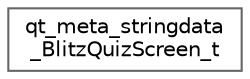 digraph "Graphical Class Hierarchy"
{
 // LATEX_PDF_SIZE
  bgcolor="transparent";
  edge [fontname=Helvetica,fontsize=10,labelfontname=Helvetica,labelfontsize=10];
  node [fontname=Helvetica,fontsize=10,shape=box,height=0.2,width=0.4];
  rankdir="LR";
  Node0 [id="Node000000",label="qt_meta_stringdata\l_BlitzQuizScreen_t",height=0.2,width=0.4,color="grey40", fillcolor="white", style="filled",URL="$structqt__meta__stringdata__BlitzQuizScreen__t.html",tooltip=" "];
}
